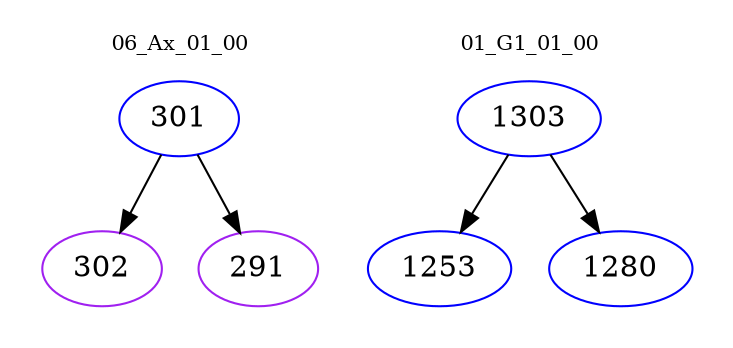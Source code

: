 digraph{
subgraph cluster_0 {
color = white
label = "06_Ax_01_00";
fontsize=10;
T0_301 [label="301", color="blue"]
T0_301 -> T0_302 [color="black"]
T0_302 [label="302", color="purple"]
T0_301 -> T0_291 [color="black"]
T0_291 [label="291", color="purple"]
}
subgraph cluster_1 {
color = white
label = "01_G1_01_00";
fontsize=10;
T1_1303 [label="1303", color="blue"]
T1_1303 -> T1_1253 [color="black"]
T1_1253 [label="1253", color="blue"]
T1_1303 -> T1_1280 [color="black"]
T1_1280 [label="1280", color="blue"]
}
}
